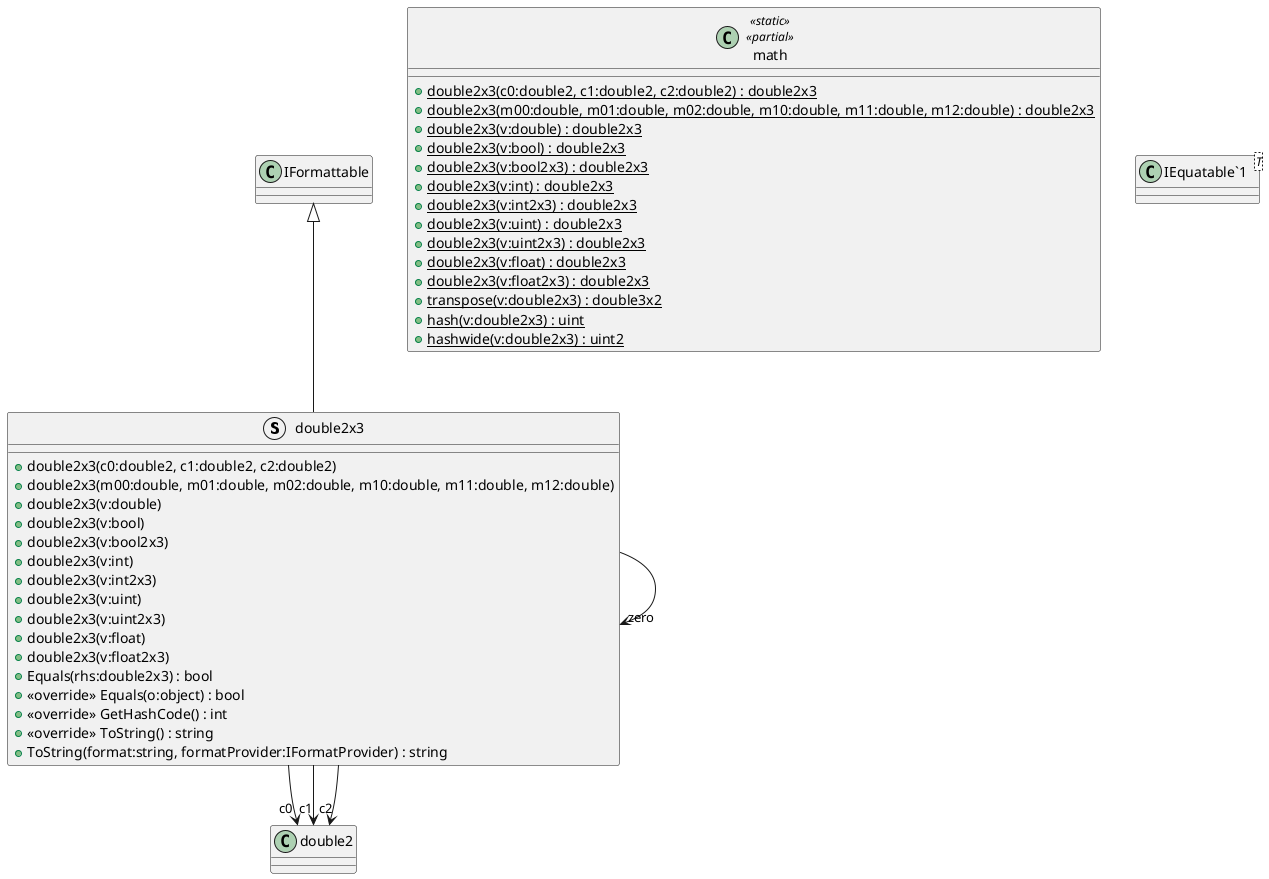 @startuml
struct double2x3 {
    + double2x3(c0:double2, c1:double2, c2:double2)
    + double2x3(m00:double, m01:double, m02:double, m10:double, m11:double, m12:double)
    + double2x3(v:double)
    + double2x3(v:bool)
    + double2x3(v:bool2x3)
    + double2x3(v:int)
    + double2x3(v:int2x3)
    + double2x3(v:uint)
    + double2x3(v:uint2x3)
    + double2x3(v:float)
    + double2x3(v:float2x3)
    + Equals(rhs:double2x3) : bool
    + <<override>> Equals(o:object) : bool
    + <<override>> GetHashCode() : int
    + <<override>> ToString() : string
    + ToString(format:string, formatProvider:IFormatProvider) : string
}
class math <<static>> <<partial>> {
    + {static} double2x3(c0:double2, c1:double2, c2:double2) : double2x3
    + {static} double2x3(m00:double, m01:double, m02:double, m10:double, m11:double, m12:double) : double2x3
    + {static} double2x3(v:double) : double2x3
    + {static} double2x3(v:bool) : double2x3
    + {static} double2x3(v:bool2x3) : double2x3
    + {static} double2x3(v:int) : double2x3
    + {static} double2x3(v:int2x3) : double2x3
    + {static} double2x3(v:uint) : double2x3
    + {static} double2x3(v:uint2x3) : double2x3
    + {static} double2x3(v:float) : double2x3
    + {static} double2x3(v:float2x3) : double2x3
    + {static} transpose(v:double2x3) : double3x2
    + {static} hash(v:double2x3) : uint
    + {static} hashwide(v:double2x3) : uint2
}
class "IEquatable`1"<T> {
}
IFormattable <|-- double2x3
double2x3 --> "c0" double2
double2x3 --> "c1" double2
double2x3 --> "c2" double2
double2x3 --> "zero" double2x3
@enduml
